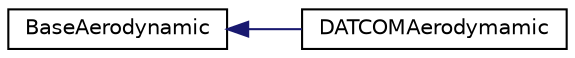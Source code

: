 digraph "Graphical Class Hierarchy"
{
  edge [fontname="Helvetica",fontsize="10",labelfontname="Helvetica",labelfontsize="10"];
  node [fontname="Helvetica",fontsize="10",shape=record];
  rankdir="LR";
  Node0 [label="BaseAerodynamic",height=0.2,width=0.4,color="black", fillcolor="white", style="filled",URL="$group___aerodynamic.html#class_base_aerodynamic"];
  Node0 -> Node1 [dir="back",color="midnightblue",fontsize="10",style="solid",fontname="Helvetica"];
  Node1 [label="DATCOMAerodymamic",height=0.2,width=0.4,color="black", fillcolor="white", style="filled",URL="$class_d_a_t_c_o_m_aerodymamic.html"];
}
